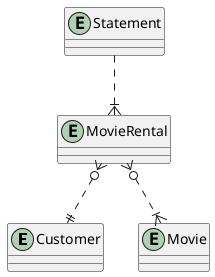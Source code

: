 @startuml

entity "Customer" {
}

entity "MovieRental" {
}

entity "Movie" {
}

entity "Statement" {
}

MovieRental }o..|{ Movie
MovieRental }o..|| Customer
Statement ..|{ MovieRental

@enduml
